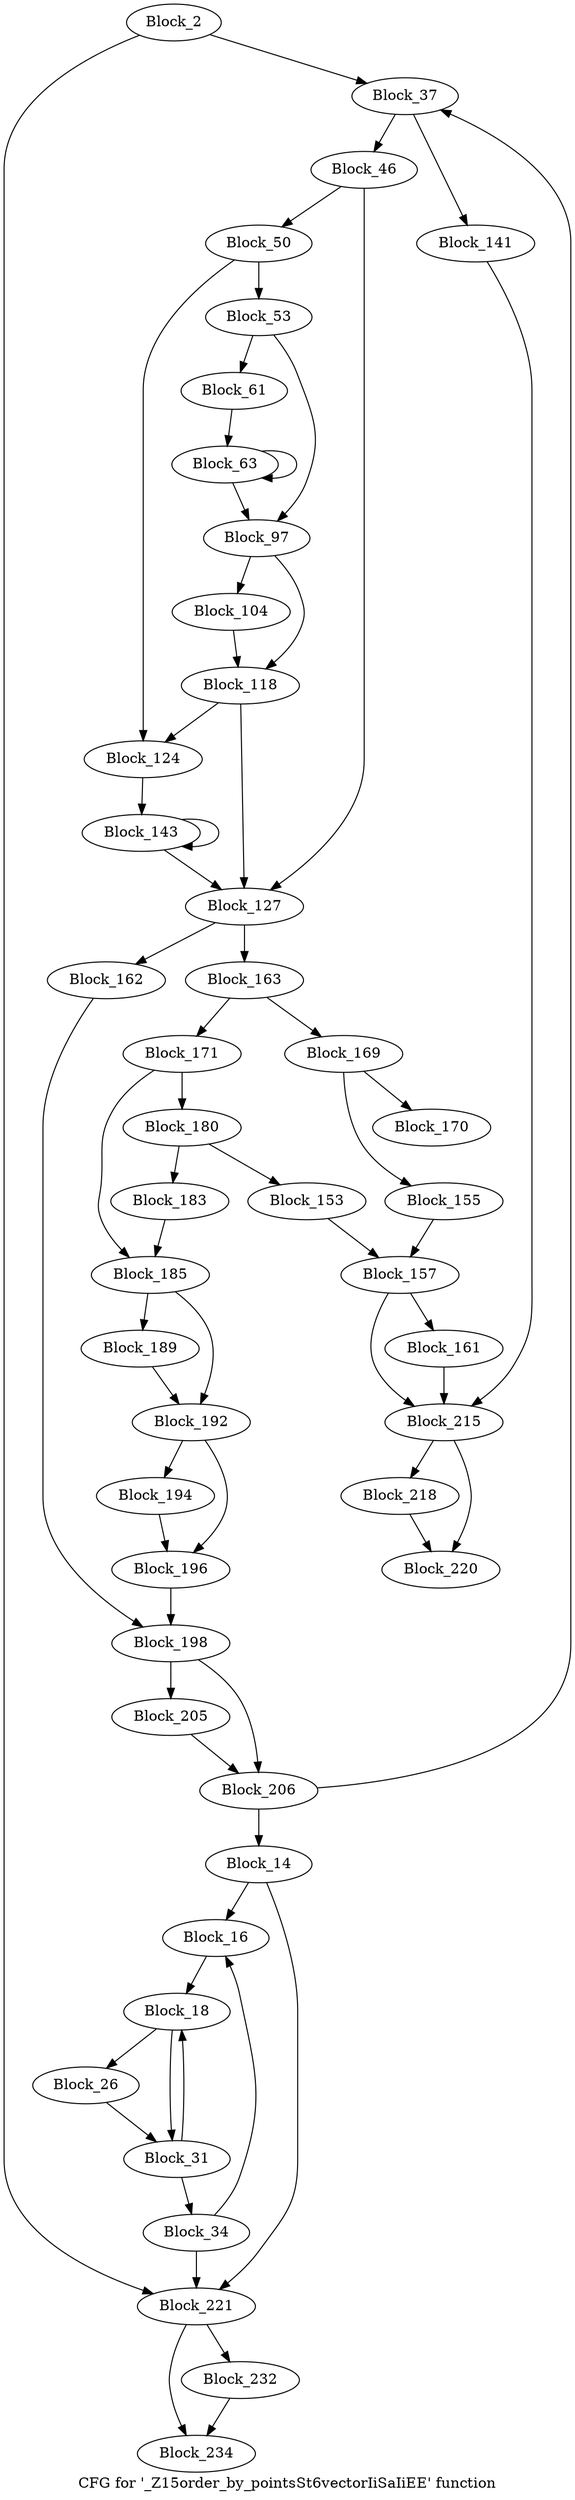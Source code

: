 digraph "CFG for '_Z15order_by_pointsSt6vectorIiSaIiEE' function" {
	label="CFG for '_Z15order_by_pointsSt6vectorIiSaIiEE' function";

	block_2 [label="Block_2"];
	block_2:s0 -> block_221;
	block_2:s1 -> block_37;
	block_14 [label="Block_14"];
	block_14:s0 -> block_221;
	block_14:s1 -> block_16;
	block_16 [label="Block_16"];
	block_16 -> block_18;
	block_18 [label="Block_18"];
	block_18:s0 -> block_26;
	block_18:s1 -> block_31;
	block_26 [label="Block_26"];
	block_26 -> block_31;
	block_31 [label="Block_31"];
	block_31:s0 -> block_34;
	block_31:s1 -> block_18;
	block_34 [label="Block_34"];
	block_34:s0 -> block_221;
	block_34:s1 -> block_16;
	block_37 [label="Block_37"];
	block_37 -> block_46;
	block_37 -> block_141;
	block_46 [label="Block_46"];
	block_46:s0 -> block_50;
	block_46:s1 -> block_127;
	block_50 [label="Block_50"];
	block_50:s0 -> block_124;
	block_50:s1 -> block_53;
	block_53 [label="Block_53"];
	block_53:s0 -> block_97;
	block_53:s1 -> block_61;
	block_61 [label="Block_61"];
	block_61 -> block_63;
	block_63 [label="Block_63"];
	block_63:s0 -> block_97;
	block_63:s1 -> block_63;
	block_97 [label="Block_97"];
	block_97:s0 -> block_118;
	block_97:s1 -> block_104;
	block_104 [label="Block_104"];
	block_104 -> block_118;
	block_118 [label="Block_118"];
	block_118:s0 -> block_127;
	block_118:s1 -> block_124;
	block_124 [label="Block_124"];
	block_124 -> block_143;
	block_127 [label="Block_127"];
	block_127:s0 -> block_163;
	block_127:s1 -> block_162;
	block_141 [label="Block_141"];
	block_141 -> block_215;
	block_143 [label="Block_143"];
	block_143:s0 -> block_127;
	block_143:s1 -> block_143;
	block_153 [label="Block_153"];
	block_153 -> block_157;
	block_155 [label="Block_155"];
	block_155 -> block_157;
	block_157 [label="Block_157"];
	block_157:s0 -> block_215;
	block_157:s1 -> block_161;
	block_161 [label="Block_161"];
	block_161 -> block_215;
	block_162 [label="Block_162"];
	block_162 -> block_198;
	block_163 [label="Block_163"];
	block_163:s0 -> block_169;
	block_163:s1 -> block_171;
	block_169 [label="Block_169"];
	block_169 -> block_170;
	block_169 -> block_155;
	block_170 [label="Block_170"];
	block_171 [label="Block_171"];
	block_171:s0 -> block_185;
	block_171:s1 -> block_180;
	block_180 [label="Block_180"];
	block_180 -> block_183;
	block_180 -> block_153;
	block_183 [label="Block_183"];
	block_183 -> block_185;
	block_185 [label="Block_185"];
	block_185:s0 -> block_189;
	block_185:s1 -> block_192;
	block_189 [label="Block_189"];
	block_189 -> block_192;
	block_192 [label="Block_192"];
	block_192:s0 -> block_196;
	block_192:s1 -> block_194;
	block_194 [label="Block_194"];
	block_194 -> block_196;
	block_196 [label="Block_196"];
	block_196 -> block_198;
	block_198 [label="Block_198"];
	block_198:s0 -> block_206;
	block_198:s1 -> block_205;
	block_205 [label="Block_205"];
	block_205 -> block_206;
	block_206 [label="Block_206"];
	block_206:s0 -> block_37;
	block_206:s1 -> block_14;
	block_215 [label="Block_215"];
	block_215:s0 -> block_220;
	block_215:s1 -> block_218;
	block_218 [label="Block_218"];
	block_218 -> block_220;
	block_220 [label="Block_220"];
	block_221 [label="Block_221"];
	block_221:s0 -> block_234;
	block_221:s1 -> block_232;
	block_232 [label="Block_232"];
	block_232 -> block_234;
	block_234 [label="Block_234"];
}
